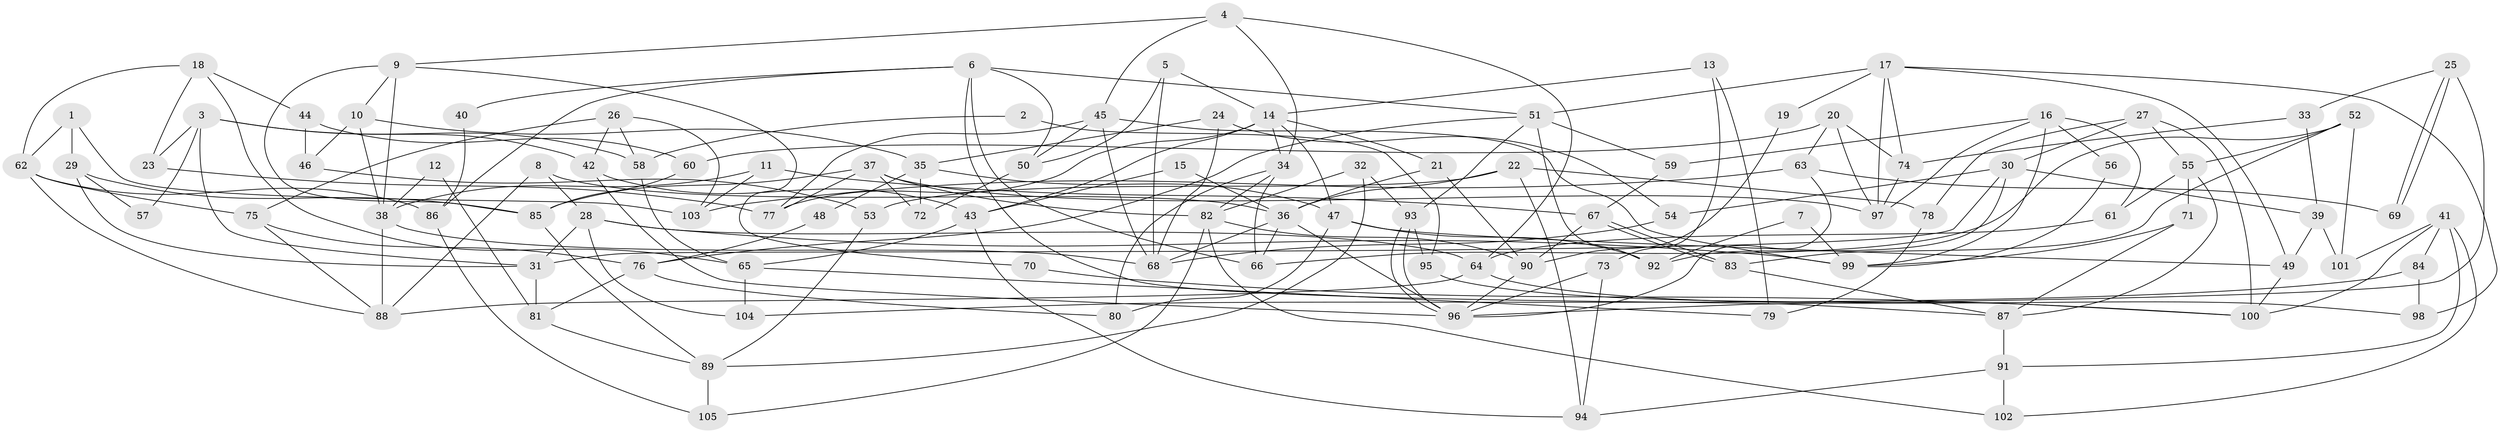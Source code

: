 // Generated by graph-tools (version 1.1) at 2025/02/03/09/25 03:02:05]
// undirected, 105 vertices, 210 edges
graph export_dot {
graph [start="1"]
  node [color=gray90,style=filled];
  1;
  2;
  3;
  4;
  5;
  6;
  7;
  8;
  9;
  10;
  11;
  12;
  13;
  14;
  15;
  16;
  17;
  18;
  19;
  20;
  21;
  22;
  23;
  24;
  25;
  26;
  27;
  28;
  29;
  30;
  31;
  32;
  33;
  34;
  35;
  36;
  37;
  38;
  39;
  40;
  41;
  42;
  43;
  44;
  45;
  46;
  47;
  48;
  49;
  50;
  51;
  52;
  53;
  54;
  55;
  56;
  57;
  58;
  59;
  60;
  61;
  62;
  63;
  64;
  65;
  66;
  67;
  68;
  69;
  70;
  71;
  72;
  73;
  74;
  75;
  76;
  77;
  78;
  79;
  80;
  81;
  82;
  83;
  84;
  85;
  86;
  87;
  88;
  89;
  90;
  91;
  92;
  93;
  94;
  95;
  96;
  97;
  98;
  99;
  100;
  101;
  102;
  103;
  104;
  105;
  1 -- 62;
  1 -- 103;
  1 -- 29;
  2 -- 58;
  2 -- 95;
  3 -- 23;
  3 -- 58;
  3 -- 31;
  3 -- 42;
  3 -- 57;
  4 -- 45;
  4 -- 34;
  4 -- 9;
  4 -- 64;
  5 -- 14;
  5 -- 68;
  5 -- 50;
  6 -- 66;
  6 -- 87;
  6 -- 40;
  6 -- 50;
  6 -- 51;
  6 -- 86;
  7 -- 92;
  7 -- 99;
  8 -- 36;
  8 -- 28;
  8 -- 88;
  9 -- 38;
  9 -- 10;
  9 -- 70;
  9 -- 85;
  10 -- 38;
  10 -- 35;
  10 -- 46;
  11 -- 38;
  11 -- 67;
  11 -- 103;
  12 -- 38;
  12 -- 81;
  13 -- 14;
  13 -- 73;
  13 -- 79;
  14 -- 34;
  14 -- 47;
  14 -- 21;
  14 -- 43;
  14 -- 77;
  15 -- 43;
  15 -- 36;
  16 -- 97;
  16 -- 99;
  16 -- 56;
  16 -- 59;
  16 -- 61;
  17 -- 49;
  17 -- 51;
  17 -- 19;
  17 -- 74;
  17 -- 97;
  17 -- 98;
  18 -- 62;
  18 -- 44;
  18 -- 23;
  18 -- 65;
  19 -- 90;
  20 -- 74;
  20 -- 97;
  20 -- 60;
  20 -- 63;
  21 -- 36;
  21 -- 90;
  22 -- 36;
  22 -- 94;
  22 -- 53;
  22 -- 78;
  23 -- 77;
  24 -- 35;
  24 -- 68;
  24 -- 54;
  25 -- 69;
  25 -- 69;
  25 -- 96;
  25 -- 33;
  26 -- 103;
  26 -- 42;
  26 -- 58;
  26 -- 75;
  27 -- 55;
  27 -- 78;
  27 -- 30;
  27 -- 100;
  28 -- 31;
  28 -- 64;
  28 -- 99;
  28 -- 104;
  29 -- 85;
  29 -- 31;
  29 -- 57;
  30 -- 31;
  30 -- 39;
  30 -- 54;
  30 -- 92;
  31 -- 81;
  32 -- 82;
  32 -- 89;
  32 -- 93;
  33 -- 74;
  33 -- 39;
  34 -- 80;
  34 -- 66;
  34 -- 82;
  35 -- 47;
  35 -- 48;
  35 -- 72;
  36 -- 68;
  36 -- 96;
  36 -- 66;
  37 -- 72;
  37 -- 82;
  37 -- 77;
  37 -- 85;
  37 -- 97;
  38 -- 68;
  38 -- 88;
  39 -- 49;
  39 -- 101;
  40 -- 86;
  41 -- 101;
  41 -- 84;
  41 -- 91;
  41 -- 100;
  41 -- 102;
  42 -- 96;
  42 -- 43;
  43 -- 65;
  43 -- 94;
  44 -- 46;
  44 -- 60;
  45 -- 50;
  45 -- 77;
  45 -- 68;
  45 -- 99;
  46 -- 53;
  47 -- 49;
  47 -- 92;
  47 -- 80;
  48 -- 76;
  49 -- 100;
  50 -- 72;
  51 -- 93;
  51 -- 59;
  51 -- 76;
  51 -- 92;
  52 -- 55;
  52 -- 83;
  52 -- 66;
  52 -- 101;
  53 -- 89;
  54 -- 68;
  55 -- 87;
  55 -- 61;
  55 -- 71;
  56 -- 99;
  58 -- 65;
  59 -- 67;
  60 -- 85;
  61 -- 64;
  62 -- 75;
  62 -- 86;
  62 -- 88;
  63 -- 96;
  63 -- 69;
  63 -- 103;
  64 -- 88;
  64 -- 98;
  65 -- 79;
  65 -- 104;
  67 -- 83;
  67 -- 83;
  67 -- 90;
  70 -- 100;
  71 -- 99;
  71 -- 87;
  73 -- 94;
  73 -- 96;
  74 -- 97;
  75 -- 88;
  75 -- 76;
  76 -- 80;
  76 -- 81;
  78 -- 79;
  81 -- 89;
  82 -- 90;
  82 -- 102;
  82 -- 105;
  83 -- 87;
  84 -- 104;
  84 -- 98;
  85 -- 89;
  86 -- 105;
  87 -- 91;
  89 -- 105;
  90 -- 96;
  91 -- 102;
  91 -- 94;
  93 -- 96;
  93 -- 96;
  93 -- 95;
  95 -- 100;
}
